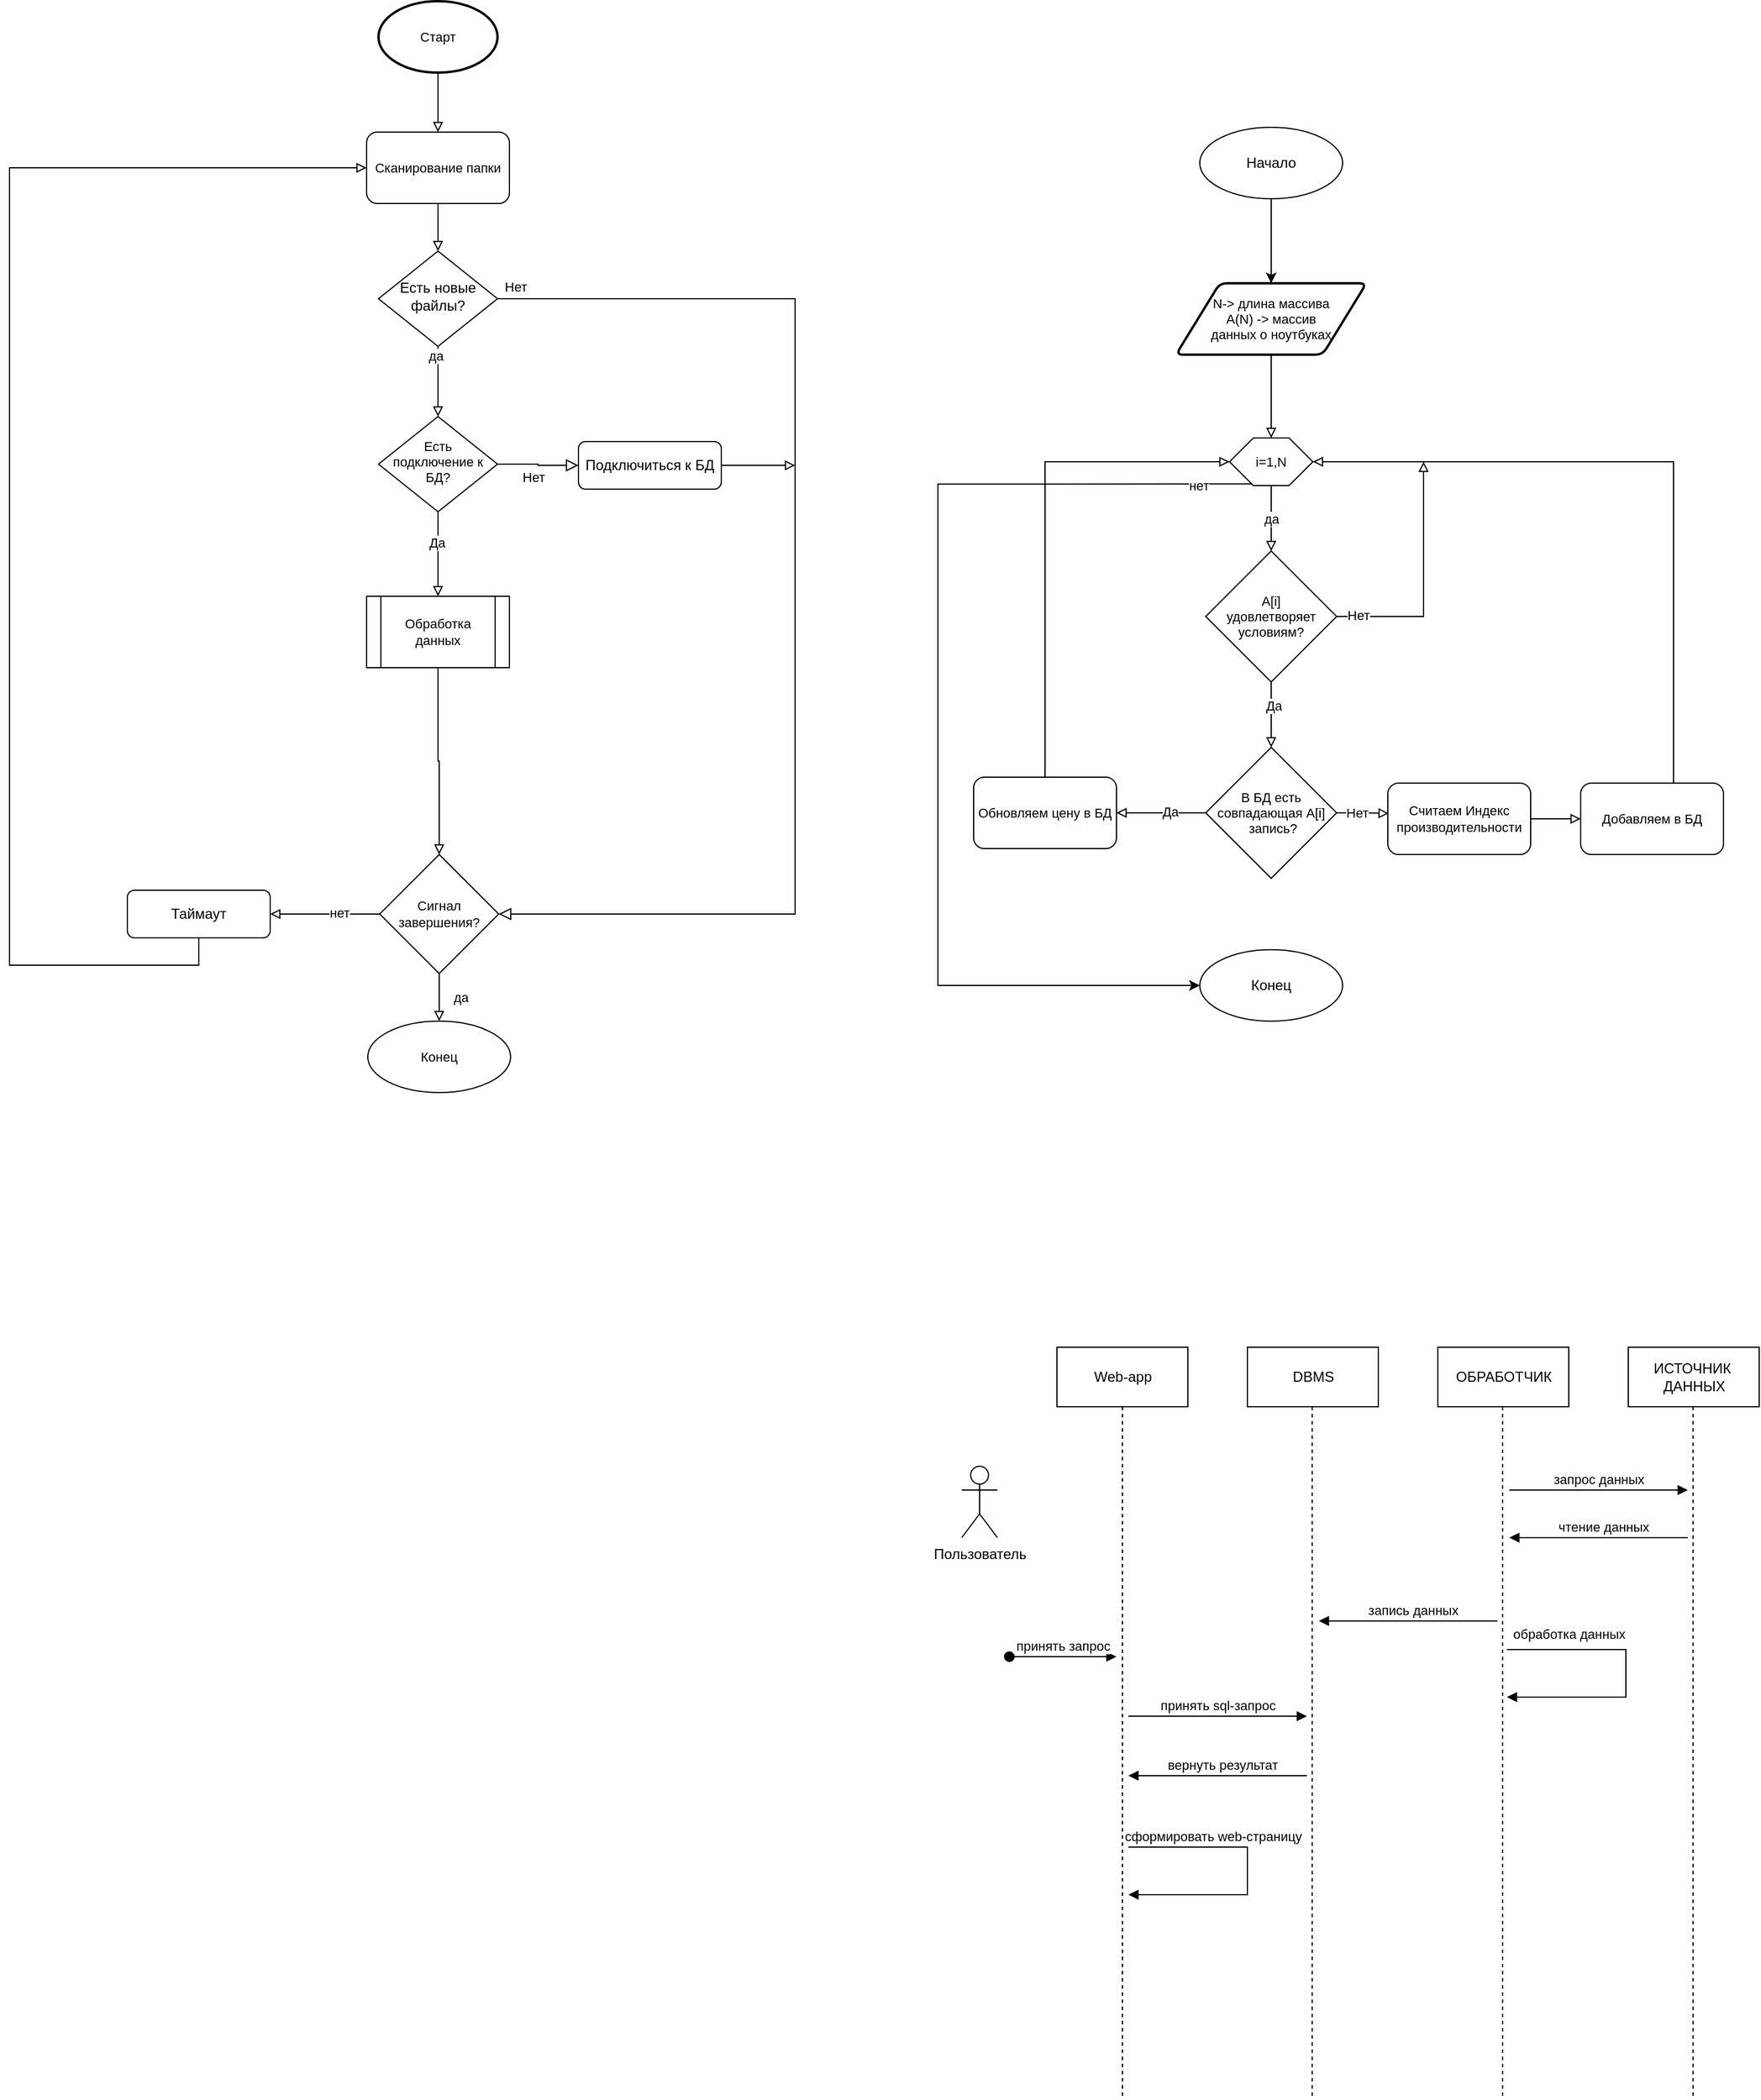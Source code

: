 <mxfile version="20.5.1" type="device"><diagram id="C5RBs43oDa-KdzZeNtuy" name="Page-1"><mxGraphModel dx="1730" dy="965" grid="1" gridSize="10" guides="1" tooltips="1" connect="1" arrows="1" fold="1" page="1" pageScale="1" pageWidth="827" pageHeight="1169" math="0" shadow="0"><root><mxCell id="WIyWlLk6GJQsqaUBKTNV-0"/><mxCell id="WIyWlLk6GJQsqaUBKTNV-1" parent="WIyWlLk6GJQsqaUBKTNV-0"/><mxCell id="WIyWlLk6GJQsqaUBKTNV-5" value="Нет" style="edgeStyle=orthogonalEdgeStyle;rounded=0;html=1;jettySize=auto;orthogonalLoop=1;fontSize=11;endArrow=block;endFill=0;endSize=8;strokeWidth=1;shadow=0;labelBackgroundColor=none;entryX=1;entryY=0.5;entryDx=0;entryDy=0;exitX=1;exitY=0.5;exitDx=0;exitDy=0;" parent="WIyWlLk6GJQsqaUBKTNV-1" source="WIyWlLk6GJQsqaUBKTNV-6" target="SeZOkfDRM9l0FyQH0AEj-66" edge="1"><mxGeometry x="-0.971" y="10" relative="1" as="geometry"><mxPoint as="offset"/><mxPoint x="548" y="299" as="sourcePoint"/><mxPoint x="549" y="816" as="targetPoint"/><Array as="points"><mxPoint x="780" y="329"/><mxPoint x="780" y="846"/></Array></mxGeometry></mxCell><mxCell id="SeZOkfDRM9l0FyQH0AEj-61" style="edgeStyle=orthogonalEdgeStyle;rounded=0;orthogonalLoop=1;jettySize=auto;html=1;entryX=0.5;entryY=0;entryDx=0;entryDy=0;fontSize=11;endArrow=block;endFill=0;" parent="WIyWlLk6GJQsqaUBKTNV-1" source="WIyWlLk6GJQsqaUBKTNV-6" target="WIyWlLk6GJQsqaUBKTNV-10" edge="1"><mxGeometry relative="1" as="geometry"/></mxCell><mxCell id="SeZOkfDRM9l0FyQH0AEj-62" value="да" style="edgeLabel;html=1;align=center;verticalAlign=middle;resizable=0;points=[];fontSize=11;" parent="SeZOkfDRM9l0FyQH0AEj-61" vertex="1" connectable="0"><mxGeometry x="-0.741" y="-2" relative="1" as="geometry"><mxPoint as="offset"/></mxGeometry></mxCell><mxCell id="WIyWlLk6GJQsqaUBKTNV-6" value="Есть новые файлы?" style="rhombus;whiteSpace=wrap;html=1;shadow=0;fontFamily=Helvetica;fontSize=12;align=center;strokeWidth=1;spacing=6;spacingTop=-4;" parent="WIyWlLk6GJQsqaUBKTNV-1" vertex="1"><mxGeometry x="430" y="289" width="100" height="80" as="geometry"/></mxCell><mxCell id="WIyWlLk6GJQsqaUBKTNV-9" value="Нет" style="edgeStyle=orthogonalEdgeStyle;rounded=0;html=1;jettySize=auto;orthogonalLoop=1;fontSize=11;endArrow=block;endFill=0;endSize=8;strokeWidth=1;shadow=0;labelBackgroundColor=none;" parent="WIyWlLk6GJQsqaUBKTNV-1" source="WIyWlLk6GJQsqaUBKTNV-10" target="WIyWlLk6GJQsqaUBKTNV-12" edge="1"><mxGeometry x="0.015" y="-11" relative="1" as="geometry"><mxPoint x="-4" y="-1" as="offset"/></mxGeometry></mxCell><mxCell id="SeZOkfDRM9l0FyQH0AEj-29" style="edgeStyle=orthogonalEdgeStyle;rounded=0;orthogonalLoop=1;jettySize=auto;html=1;entryX=0.5;entryY=0;entryDx=0;entryDy=0;fontSize=11;endArrow=block;endFill=0;" parent="WIyWlLk6GJQsqaUBKTNV-1" source="WIyWlLk6GJQsqaUBKTNV-10" target="SeZOkfDRM9l0FyQH0AEj-99" edge="1"><mxGeometry relative="1" as="geometry"><mxPoint x="479.92" y="549" as="targetPoint"/></mxGeometry></mxCell><mxCell id="SeZOkfDRM9l0FyQH0AEj-47" value="Да" style="edgeLabel;html=1;align=center;verticalAlign=middle;resizable=0;points=[];fontSize=11;" parent="SeZOkfDRM9l0FyQH0AEj-29" vertex="1" connectable="0"><mxGeometry x="-0.274" y="-1" relative="1" as="geometry"><mxPoint as="offset"/></mxGeometry></mxCell><mxCell id="WIyWlLk6GJQsqaUBKTNV-10" value="Есть подключение к БД?" style="rhombus;whiteSpace=wrap;html=1;shadow=0;fontFamily=Helvetica;fontSize=11;align=center;strokeWidth=1;spacing=6;spacingTop=-4;" parent="WIyWlLk6GJQsqaUBKTNV-1" vertex="1"><mxGeometry x="430" y="428" width="100" height="80" as="geometry"/></mxCell><mxCell id="SeZOkfDRM9l0FyQH0AEj-79" style="edgeStyle=orthogonalEdgeStyle;rounded=0;orthogonalLoop=1;jettySize=auto;html=1;fontSize=11;endArrow=block;endFill=0;" parent="WIyWlLk6GJQsqaUBKTNV-1" source="WIyWlLk6GJQsqaUBKTNV-12" edge="1"><mxGeometry relative="1" as="geometry"><mxPoint x="780" y="469" as="targetPoint"/></mxGeometry></mxCell><mxCell id="WIyWlLk6GJQsqaUBKTNV-12" value="Подключиться к БД" style="rounded=1;whiteSpace=wrap;html=1;fontSize=12;glass=0;strokeWidth=1;shadow=0;" parent="WIyWlLk6GJQsqaUBKTNV-1" vertex="1"><mxGeometry x="598" y="449" width="120" height="40" as="geometry"/></mxCell><mxCell id="SeZOkfDRM9l0FyQH0AEj-57" style="edgeStyle=orthogonalEdgeStyle;rounded=0;orthogonalLoop=1;jettySize=auto;html=1;entryX=0.5;entryY=0;entryDx=0;entryDy=0;fontSize=11;endArrow=block;endFill=0;" parent="WIyWlLk6GJQsqaUBKTNV-1" source="SeZOkfDRM9l0FyQH0AEj-53" target="SeZOkfDRM9l0FyQH0AEj-63" edge="1"><mxGeometry relative="1" as="geometry"><mxPoint x="480" y="189" as="targetPoint"/></mxGeometry></mxCell><mxCell id="SeZOkfDRM9l0FyQH0AEj-53" value="Старт" style="strokeWidth=2;html=1;shape=mxgraph.flowchart.start_1;whiteSpace=wrap;rounded=1;fontSize=11;" parent="WIyWlLk6GJQsqaUBKTNV-1" vertex="1"><mxGeometry x="430" y="79" width="100" height="60" as="geometry"/></mxCell><mxCell id="SeZOkfDRM9l0FyQH0AEj-58" style="edgeStyle=orthogonalEdgeStyle;rounded=0;orthogonalLoop=1;jettySize=auto;html=1;entryX=0.5;entryY=0;entryDx=0;entryDy=0;fontSize=11;endArrow=block;endFill=0;exitX=0.5;exitY=1;exitDx=0;exitDy=0;" parent="WIyWlLk6GJQsqaUBKTNV-1" source="SeZOkfDRM9l0FyQH0AEj-63" target="WIyWlLk6GJQsqaUBKTNV-6" edge="1"><mxGeometry relative="1" as="geometry"><mxPoint x="480" y="249" as="sourcePoint"/></mxGeometry></mxCell><mxCell id="SeZOkfDRM9l0FyQH0AEj-63" value="Сканирование папки" style="rounded=1;whiteSpace=wrap;html=1;fontSize=11;" parent="WIyWlLk6GJQsqaUBKTNV-1" vertex="1"><mxGeometry x="420" y="189" width="120" height="60" as="geometry"/></mxCell><mxCell id="SeZOkfDRM9l0FyQH0AEj-64" value="Конец" style="ellipse;whiteSpace=wrap;html=1;rounded=1;fontSize=11;" parent="WIyWlLk6GJQsqaUBKTNV-1" vertex="1"><mxGeometry x="421" y="936" width="120" height="60" as="geometry"/></mxCell><mxCell id="SeZOkfDRM9l0FyQH0AEj-74" style="edgeStyle=orthogonalEdgeStyle;rounded=0;orthogonalLoop=1;jettySize=auto;html=1;entryX=0.5;entryY=0;entryDx=0;entryDy=0;fontSize=11;endArrow=block;endFill=0;" parent="WIyWlLk6GJQsqaUBKTNV-1" source="SeZOkfDRM9l0FyQH0AEj-66" target="SeZOkfDRM9l0FyQH0AEj-64" edge="1"><mxGeometry relative="1" as="geometry"/></mxCell><mxCell id="SeZOkfDRM9l0FyQH0AEj-76" style="edgeStyle=orthogonalEdgeStyle;rounded=0;orthogonalLoop=1;jettySize=auto;html=1;entryX=1;entryY=0.5;entryDx=0;entryDy=0;fontSize=11;endArrow=block;endFill=0;" parent="WIyWlLk6GJQsqaUBKTNV-1" source="SeZOkfDRM9l0FyQH0AEj-66" target="SeZOkfDRM9l0FyQH0AEj-67" edge="1"><mxGeometry relative="1" as="geometry"/></mxCell><mxCell id="SeZOkfDRM9l0FyQH0AEj-77" value="нет" style="edgeLabel;html=1;align=center;verticalAlign=middle;resizable=0;points=[];fontSize=11;" parent="SeZOkfDRM9l0FyQH0AEj-76" vertex="1" connectable="0"><mxGeometry x="-0.254" y="-1" relative="1" as="geometry"><mxPoint as="offset"/></mxGeometry></mxCell><mxCell id="SeZOkfDRM9l0FyQH0AEj-66" value="Сигнал завершения?" style="rhombus;whiteSpace=wrap;html=1;rounded=0;fontSize=11;" parent="WIyWlLk6GJQsqaUBKTNV-1" vertex="1"><mxGeometry x="431" y="796" width="100" height="100" as="geometry"/></mxCell><mxCell id="SeZOkfDRM9l0FyQH0AEj-78" style="edgeStyle=orthogonalEdgeStyle;rounded=0;orthogonalLoop=1;jettySize=auto;html=1;fontSize=11;endArrow=block;endFill=0;entryX=0;entryY=0.5;entryDx=0;entryDy=0;" parent="WIyWlLk6GJQsqaUBKTNV-1" source="SeZOkfDRM9l0FyQH0AEj-67" target="SeZOkfDRM9l0FyQH0AEj-63" edge="1"><mxGeometry relative="1" as="geometry"><mxPoint x="210" y="383.0" as="targetPoint"/><Array as="points"><mxPoint x="279" y="889"/><mxPoint x="120" y="889"/><mxPoint x="120" y="219"/></Array></mxGeometry></mxCell><mxCell id="SeZOkfDRM9l0FyQH0AEj-67" value="Таймаут" style="rounded=1;whiteSpace=wrap;html=1;fontSize=12;glass=0;strokeWidth=1;shadow=0;" parent="WIyWlLk6GJQsqaUBKTNV-1" vertex="1"><mxGeometry x="219" y="826" width="120" height="40" as="geometry"/></mxCell><mxCell id="SeZOkfDRM9l0FyQH0AEj-75" value="да" style="text;html=1;align=center;verticalAlign=middle;resizable=0;points=[];autosize=1;strokeColor=none;fillColor=none;fontSize=11;" parent="WIyWlLk6GJQsqaUBKTNV-1" vertex="1"><mxGeometry x="479" y="901" width="40" height="30" as="geometry"/></mxCell><mxCell id="SeZOkfDRM9l0FyQH0AEj-80" value="да" style="edgeStyle=orthogonalEdgeStyle;rounded=0;orthogonalLoop=1;jettySize=auto;html=1;fontSize=11;endArrow=block;endFill=0;entryX=0.5;entryY=0;entryDx=0;entryDy=0;" parent="WIyWlLk6GJQsqaUBKTNV-1" source="SeZOkfDRM9l0FyQH0AEj-82" target="SeZOkfDRM9l0FyQH0AEj-92" edge="1"><mxGeometry relative="1" as="geometry"><mxPoint x="1180" y="506" as="targetPoint"/></mxGeometry></mxCell><mxCell id="AD7vhN9lJ3Nf8L6oQTpQ-4" style="edgeStyle=orthogonalEdgeStyle;rounded=0;orthogonalLoop=1;jettySize=auto;html=1;exitX=0.263;exitY=0.967;exitDx=0;exitDy=0;entryX=0;entryY=0.5;entryDx=0;entryDy=0;exitPerimeter=0;" edge="1" parent="WIyWlLk6GJQsqaUBKTNV-1" source="SeZOkfDRM9l0FyQH0AEj-82" target="AD7vhN9lJ3Nf8L6oQTpQ-5"><mxGeometry relative="1" as="geometry"><mxPoint x="1090" y="846" as="targetPoint"/><Array as="points"><mxPoint x="900" y="485"/><mxPoint x="900" y="906"/></Array></mxGeometry></mxCell><mxCell id="AD7vhN9lJ3Nf8L6oQTpQ-6" value="нет" style="edgeLabel;html=1;align=center;verticalAlign=middle;resizable=0;points=[];" vertex="1" connectable="0" parent="AD7vhN9lJ3Nf8L6oQTpQ-4"><mxGeometry x="-0.901" y="1" relative="1" as="geometry"><mxPoint as="offset"/></mxGeometry></mxCell><mxCell id="SeZOkfDRM9l0FyQH0AEj-82" value="i=1,N" style="shape=hexagon;perimeter=hexagonPerimeter2;whiteSpace=wrap;html=1;fixedSize=1;fontSize=11;" parent="WIyWlLk6GJQsqaUBKTNV-1" vertex="1"><mxGeometry x="1145" y="446" width="70" height="40" as="geometry"/></mxCell><mxCell id="SeZOkfDRM9l0FyQH0AEj-83" value="" style="edgeStyle=orthogonalEdgeStyle;rounded=0;orthogonalLoop=1;jettySize=auto;html=1;fontSize=11;endArrow=block;endFill=0;entryX=0.006;entryY=0.424;entryDx=0;entryDy=0;entryPerimeter=0;" parent="WIyWlLk6GJQsqaUBKTNV-1" source="SeZOkfDRM9l0FyQH0AEj-87" target="SeZOkfDRM9l0FyQH0AEj-98" edge="1"><mxGeometry relative="1" as="geometry"><mxPoint x="1268" y="761" as="targetPoint"/></mxGeometry></mxCell><mxCell id="SeZOkfDRM9l0FyQH0AEj-84" value="Нет" style="edgeLabel;html=1;align=center;verticalAlign=middle;resizable=0;points=[];fontSize=11;" parent="SeZOkfDRM9l0FyQH0AEj-83" vertex="1" connectable="0"><mxGeometry x="-0.248" y="-1" relative="1" as="geometry"><mxPoint y="-1" as="offset"/></mxGeometry></mxCell><mxCell id="SeZOkfDRM9l0FyQH0AEj-85" value="" style="edgeStyle=orthogonalEdgeStyle;rounded=0;orthogonalLoop=1;jettySize=auto;html=1;fontSize=11;endArrow=block;endFill=0;" parent="WIyWlLk6GJQsqaUBKTNV-1" source="SeZOkfDRM9l0FyQH0AEj-87" target="SeZOkfDRM9l0FyQH0AEj-96" edge="1"><mxGeometry relative="1" as="geometry"/></mxCell><mxCell id="SeZOkfDRM9l0FyQH0AEj-86" value="Да" style="edgeLabel;html=1;align=center;verticalAlign=middle;resizable=0;points=[];fontSize=11;" parent="SeZOkfDRM9l0FyQH0AEj-85" vertex="1" connectable="0"><mxGeometry x="-0.201" y="-3" relative="1" as="geometry"><mxPoint y="2" as="offset"/></mxGeometry></mxCell><mxCell id="SeZOkfDRM9l0FyQH0AEj-87" value="В БД есть совпадающая A[i]&lt;br&gt;&amp;nbsp;запись?" style="rhombus;whiteSpace=wrap;html=1;fontSize=11;" parent="WIyWlLk6GJQsqaUBKTNV-1" vertex="1"><mxGeometry x="1125" y="706" width="110" height="110" as="geometry"/></mxCell><mxCell id="SeZOkfDRM9l0FyQH0AEj-88" style="edgeStyle=orthogonalEdgeStyle;rounded=0;orthogonalLoop=1;jettySize=auto;html=1;entryX=0.5;entryY=0;entryDx=0;entryDy=0;fontSize=11;endArrow=block;endFill=0;" parent="WIyWlLk6GJQsqaUBKTNV-1" source="SeZOkfDRM9l0FyQH0AEj-92" target="SeZOkfDRM9l0FyQH0AEj-87" edge="1"><mxGeometry relative="1" as="geometry"/></mxCell><mxCell id="SeZOkfDRM9l0FyQH0AEj-89" value="Да" style="edgeLabel;html=1;align=center;verticalAlign=middle;resizable=0;points=[];fontSize=11;" parent="SeZOkfDRM9l0FyQH0AEj-88" vertex="1" connectable="0"><mxGeometry x="-0.271" y="2" relative="1" as="geometry"><mxPoint as="offset"/></mxGeometry></mxCell><mxCell id="SeZOkfDRM9l0FyQH0AEj-90" style="edgeStyle=orthogonalEdgeStyle;rounded=0;orthogonalLoop=1;jettySize=auto;html=1;fontSize=11;endArrow=block;endFill=0;" parent="WIyWlLk6GJQsqaUBKTNV-1" source="SeZOkfDRM9l0FyQH0AEj-92" edge="1"><mxGeometry relative="1" as="geometry"><mxPoint x="1308" y="466" as="targetPoint"/><Array as="points"><mxPoint x="1308" y="596"/><mxPoint x="1308" y="466"/></Array></mxGeometry></mxCell><mxCell id="SeZOkfDRM9l0FyQH0AEj-91" value="Нет" style="edgeLabel;html=1;align=center;verticalAlign=middle;resizable=0;points=[];fontSize=11;" parent="SeZOkfDRM9l0FyQH0AEj-90" vertex="1" connectable="0"><mxGeometry x="-0.823" y="1" relative="1" as="geometry"><mxPoint as="offset"/></mxGeometry></mxCell><mxCell id="SeZOkfDRM9l0FyQH0AEj-92" value="A[i]&lt;br&gt;удовлетворяет условиям?" style="rhombus;whiteSpace=wrap;html=1;fontSize=11;" parent="WIyWlLk6GJQsqaUBKTNV-1" vertex="1"><mxGeometry x="1125" y="541" width="110" height="110" as="geometry"/></mxCell><mxCell id="SeZOkfDRM9l0FyQH0AEj-93" style="edgeStyle=orthogonalEdgeStyle;rounded=0;orthogonalLoop=1;jettySize=auto;html=1;entryX=1;entryY=0.5;entryDx=0;entryDy=0;fontSize=11;endArrow=block;endFill=0;" parent="WIyWlLk6GJQsqaUBKTNV-1" source="SeZOkfDRM9l0FyQH0AEj-94" target="SeZOkfDRM9l0FyQH0AEj-82" edge="1"><mxGeometry relative="1" as="geometry"><Array as="points"><mxPoint x="1518" y="466"/></Array></mxGeometry></mxCell><mxCell id="SeZOkfDRM9l0FyQH0AEj-94" value="Добавляем в БД" style="whiteSpace=wrap;html=1;fontSize=11;rounded=1;" parent="WIyWlLk6GJQsqaUBKTNV-1" vertex="1"><mxGeometry x="1440" y="736" width="120" height="60" as="geometry"/></mxCell><mxCell id="SeZOkfDRM9l0FyQH0AEj-95" style="edgeStyle=orthogonalEdgeStyle;rounded=0;orthogonalLoop=1;jettySize=auto;html=1;entryX=0;entryY=0.5;entryDx=0;entryDy=0;fontSize=11;endArrow=block;endFill=0;" parent="WIyWlLk6GJQsqaUBKTNV-1" source="SeZOkfDRM9l0FyQH0AEj-96" target="SeZOkfDRM9l0FyQH0AEj-82" edge="1"><mxGeometry relative="1" as="geometry"><Array as="points"><mxPoint x="990" y="466"/></Array></mxGeometry></mxCell><mxCell id="SeZOkfDRM9l0FyQH0AEj-96" value="Обновляем цену в БД" style="rounded=1;whiteSpace=wrap;html=1;fontSize=11;" parent="WIyWlLk6GJQsqaUBKTNV-1" vertex="1"><mxGeometry x="930" y="731" width="120" height="60" as="geometry"/></mxCell><mxCell id="SeZOkfDRM9l0FyQH0AEj-97" style="edgeStyle=orthogonalEdgeStyle;rounded=0;orthogonalLoop=1;jettySize=auto;html=1;entryX=0;entryY=0.5;entryDx=0;entryDy=0;fontSize=11;endArrow=block;endFill=0;" parent="WIyWlLk6GJQsqaUBKTNV-1" source="SeZOkfDRM9l0FyQH0AEj-98" target="SeZOkfDRM9l0FyQH0AEj-94" edge="1"><mxGeometry relative="1" as="geometry"/></mxCell><mxCell id="SeZOkfDRM9l0FyQH0AEj-98" value="Считаем Индекс производительности" style="rounded=1;whiteSpace=wrap;html=1;fontSize=11;" parent="WIyWlLk6GJQsqaUBKTNV-1" vertex="1"><mxGeometry x="1278" y="736" width="120" height="60" as="geometry"/></mxCell><mxCell id="SeZOkfDRM9l0FyQH0AEj-103" style="edgeStyle=orthogonalEdgeStyle;rounded=0;orthogonalLoop=1;jettySize=auto;html=1;entryX=0.5;entryY=0;entryDx=0;entryDy=0;fontSize=11;endArrow=block;endFill=0;" parent="WIyWlLk6GJQsqaUBKTNV-1" source="SeZOkfDRM9l0FyQH0AEj-99" target="SeZOkfDRM9l0FyQH0AEj-66" edge="1"><mxGeometry relative="1" as="geometry"><mxPoint x="480" y="699.0" as="targetPoint"/></mxGeometry></mxCell><mxCell id="SeZOkfDRM9l0FyQH0AEj-99" value="Обработка данных" style="shape=process;whiteSpace=wrap;html=1;backgroundOutline=1;rounded=0;fontSize=11;" parent="WIyWlLk6GJQsqaUBKTNV-1" vertex="1"><mxGeometry x="420" y="579" width="120" height="60" as="geometry"/></mxCell><mxCell id="SeZOkfDRM9l0FyQH0AEj-101" style="edgeStyle=orthogonalEdgeStyle;rounded=0;orthogonalLoop=1;jettySize=auto;html=1;entryX=0.5;entryY=0;entryDx=0;entryDy=0;fontSize=11;endArrow=block;endFill=0;" parent="WIyWlLk6GJQsqaUBKTNV-1" source="SeZOkfDRM9l0FyQH0AEj-100" target="SeZOkfDRM9l0FyQH0AEj-82" edge="1"><mxGeometry relative="1" as="geometry"/></mxCell><mxCell id="SeZOkfDRM9l0FyQH0AEj-100" value="N-&amp;gt; длина массива&lt;br&gt;A(N) -&amp;gt; массив&lt;br&gt;данных о ноутбуках" style="shape=parallelogram;html=1;strokeWidth=2;perimeter=parallelogramPerimeter;whiteSpace=wrap;rounded=1;arcSize=12;size=0.23;fontSize=11;" parent="WIyWlLk6GJQsqaUBKTNV-1" vertex="1"><mxGeometry x="1100" y="316" width="160" height="60" as="geometry"/></mxCell><mxCell id="AD7vhN9lJ3Nf8L6oQTpQ-3" style="edgeStyle=orthogonalEdgeStyle;rounded=0;orthogonalLoop=1;jettySize=auto;html=1;entryX=0.5;entryY=0;entryDx=0;entryDy=0;" edge="1" parent="WIyWlLk6GJQsqaUBKTNV-1" source="AD7vhN9lJ3Nf8L6oQTpQ-2" target="SeZOkfDRM9l0FyQH0AEj-100"><mxGeometry relative="1" as="geometry"/></mxCell><mxCell id="AD7vhN9lJ3Nf8L6oQTpQ-2" value="Начало" style="ellipse;whiteSpace=wrap;html=1;" vertex="1" parent="WIyWlLk6GJQsqaUBKTNV-1"><mxGeometry x="1120" y="185" width="120" height="60" as="geometry"/></mxCell><mxCell id="AD7vhN9lJ3Nf8L6oQTpQ-5" value="Конец" style="ellipse;whiteSpace=wrap;html=1;" vertex="1" parent="WIyWlLk6GJQsqaUBKTNV-1"><mxGeometry x="1120" y="876" width="120" height="60" as="geometry"/></mxCell><mxCell id="AD7vhN9lJ3Nf8L6oQTpQ-9" value="Пользователь" style="shape=umlActor;verticalLabelPosition=bottom;verticalAlign=top;html=1;" vertex="1" parent="WIyWlLk6GJQsqaUBKTNV-1"><mxGeometry x="920" y="1310" width="30" height="60" as="geometry"/></mxCell><mxCell id="AD7vhN9lJ3Nf8L6oQTpQ-17" style="edgeStyle=orthogonalEdgeStyle;rounded=0;orthogonalLoop=1;jettySize=auto;html=1;dashed=1;endArrow=none;endFill=0;" edge="1" parent="WIyWlLk6GJQsqaUBKTNV-1" source="AD7vhN9lJ3Nf8L6oQTpQ-12"><mxGeometry relative="1" as="geometry"><mxPoint x="1055" y="1840" as="targetPoint"/></mxGeometry></mxCell><mxCell id="AD7vhN9lJ3Nf8L6oQTpQ-12" value="Web-app" style="html=1;" vertex="1" parent="WIyWlLk6GJQsqaUBKTNV-1"><mxGeometry x="1000" y="1210" width="110" height="50" as="geometry"/></mxCell><mxCell id="AD7vhN9lJ3Nf8L6oQTpQ-13" value="DBMS" style="html=1;" vertex="1" parent="WIyWlLk6GJQsqaUBKTNV-1"><mxGeometry x="1160" y="1210" width="110" height="50" as="geometry"/></mxCell><mxCell id="AD7vhN9lJ3Nf8L6oQTpQ-15" value="ОБРАБОТЧИК" style="html=1;" vertex="1" parent="WIyWlLk6GJQsqaUBKTNV-1"><mxGeometry x="1320" y="1210" width="110" height="50" as="geometry"/></mxCell><mxCell id="AD7vhN9lJ3Nf8L6oQTpQ-16" value="ИСТОЧНИК&amp;nbsp;&lt;br&gt;ДАННЫХ" style="html=1;" vertex="1" parent="WIyWlLk6GJQsqaUBKTNV-1"><mxGeometry x="1480" y="1210" width="110" height="50" as="geometry"/></mxCell><mxCell id="AD7vhN9lJ3Nf8L6oQTpQ-18" style="edgeStyle=orthogonalEdgeStyle;rounded=0;orthogonalLoop=1;jettySize=auto;html=1;dashed=1;endArrow=none;endFill=0;" edge="1" parent="WIyWlLk6GJQsqaUBKTNV-1"><mxGeometry relative="1" as="geometry"><mxPoint x="1214.41" y="1840" as="targetPoint"/><mxPoint x="1214.41" y="1260" as="sourcePoint"/></mxGeometry></mxCell><mxCell id="AD7vhN9lJ3Nf8L6oQTpQ-19" style="edgeStyle=orthogonalEdgeStyle;rounded=0;orthogonalLoop=1;jettySize=auto;html=1;dashed=1;endArrow=none;endFill=0;" edge="1" parent="WIyWlLk6GJQsqaUBKTNV-1"><mxGeometry relative="1" as="geometry"><mxPoint x="1374.41" y="1840" as="targetPoint"/><mxPoint x="1374.41" y="1260" as="sourcePoint"/></mxGeometry></mxCell><mxCell id="AD7vhN9lJ3Nf8L6oQTpQ-20" style="edgeStyle=orthogonalEdgeStyle;rounded=0;orthogonalLoop=1;jettySize=auto;html=1;dashed=1;endArrow=none;endFill=0;" edge="1" parent="WIyWlLk6GJQsqaUBKTNV-1"><mxGeometry relative="1" as="geometry"><mxPoint x="1534.41" y="1840" as="targetPoint"/><mxPoint x="1534.41" y="1260" as="sourcePoint"/></mxGeometry></mxCell><mxCell id="AD7vhN9lJ3Nf8L6oQTpQ-22" value="принять запрос" style="html=1;verticalAlign=bottom;startArrow=oval;startFill=1;endArrow=block;startSize=8;rounded=0;" edge="1" parent="WIyWlLk6GJQsqaUBKTNV-1"><mxGeometry width="60" relative="1" as="geometry"><mxPoint x="960" y="1470" as="sourcePoint"/><mxPoint x="1050" y="1470" as="targetPoint"/></mxGeometry></mxCell><mxCell id="AD7vhN9lJ3Nf8L6oQTpQ-23" value="принять sql-запрос" style="html=1;verticalAlign=bottom;startArrow=none;startFill=0;endArrow=block;startSize=8;rounded=0;" edge="1" parent="WIyWlLk6GJQsqaUBKTNV-1"><mxGeometry width="60" relative="1" as="geometry"><mxPoint x="1060" y="1520" as="sourcePoint"/><mxPoint x="1210" y="1520" as="targetPoint"/></mxGeometry></mxCell><mxCell id="AD7vhN9lJ3Nf8L6oQTpQ-24" value="вернуть результат" style="html=1;verticalAlign=bottom;startArrow=none;startFill=0;endArrow=block;startSize=8;rounded=0;" edge="1" parent="WIyWlLk6GJQsqaUBKTNV-1"><mxGeometry x="-0.067" width="60" relative="1" as="geometry"><mxPoint x="1210" y="1570" as="sourcePoint"/><mxPoint x="1060" y="1570" as="targetPoint"/><mxPoint x="-1" as="offset"/></mxGeometry></mxCell><mxCell id="AD7vhN9lJ3Nf8L6oQTpQ-25" value="сформировать web-страницу" style="html=1;verticalAlign=bottom;startArrow=none;startFill=0;endArrow=block;startSize=8;rounded=0;" edge="1" parent="WIyWlLk6GJQsqaUBKTNV-1"><mxGeometry x="-0.417" width="60" relative="1" as="geometry"><mxPoint x="1060" y="1630" as="sourcePoint"/><mxPoint x="1060" y="1670" as="targetPoint"/><Array as="points"><mxPoint x="1120" y="1630"/><mxPoint x="1160" y="1630"/><mxPoint x="1160" y="1670"/><mxPoint x="1110" y="1670"/></Array><mxPoint x="1" as="offset"/></mxGeometry></mxCell><mxCell id="AD7vhN9lJ3Nf8L6oQTpQ-26" value="запись&amp;nbsp;данных" style="html=1;verticalAlign=bottom;startArrow=none;startFill=0;endArrow=block;startSize=8;rounded=0;" edge="1" parent="WIyWlLk6GJQsqaUBKTNV-1"><mxGeometry x="-0.067" width="60" relative="1" as="geometry"><mxPoint x="1370" y="1440" as="sourcePoint"/><mxPoint x="1220" y="1440" as="targetPoint"/><mxPoint x="-1" as="offset"/></mxGeometry></mxCell><mxCell id="AD7vhN9lJ3Nf8L6oQTpQ-27" value="запрос данных" style="html=1;verticalAlign=bottom;startArrow=none;startFill=0;endArrow=block;startSize=8;rounded=0;" edge="1" parent="WIyWlLk6GJQsqaUBKTNV-1"><mxGeometry width="60" relative="1" as="geometry"><mxPoint x="1380" y="1330" as="sourcePoint"/><mxPoint x="1530" y="1330" as="targetPoint"/></mxGeometry></mxCell><mxCell id="AD7vhN9lJ3Nf8L6oQTpQ-28" value="чтение данных" style="html=1;verticalAlign=bottom;startArrow=none;startFill=0;endArrow=block;startSize=8;rounded=0;" edge="1" parent="WIyWlLk6GJQsqaUBKTNV-1"><mxGeometry x="-0.067" width="60" relative="1" as="geometry"><mxPoint x="1530" y="1370" as="sourcePoint"/><mxPoint x="1380" y="1370" as="targetPoint"/><mxPoint x="-1" as="offset"/></mxGeometry></mxCell><mxCell id="AD7vhN9lJ3Nf8L6oQTpQ-29" value="обработка данных" style="html=1;verticalAlign=bottom;startArrow=none;startFill=0;endArrow=block;startSize=8;rounded=0;" edge="1" parent="WIyWlLk6GJQsqaUBKTNV-1"><mxGeometry x="-0.567" y="4" width="60" relative="1" as="geometry"><mxPoint x="1378" y="1464" as="sourcePoint"/><mxPoint x="1378" y="1504" as="targetPoint"/><Array as="points"><mxPoint x="1438" y="1464"/><mxPoint x="1478" y="1464"/><mxPoint x="1478" y="1504"/><mxPoint x="1428" y="1504"/></Array><mxPoint as="offset"/></mxGeometry></mxCell></root></mxGraphModel></diagram></mxfile>